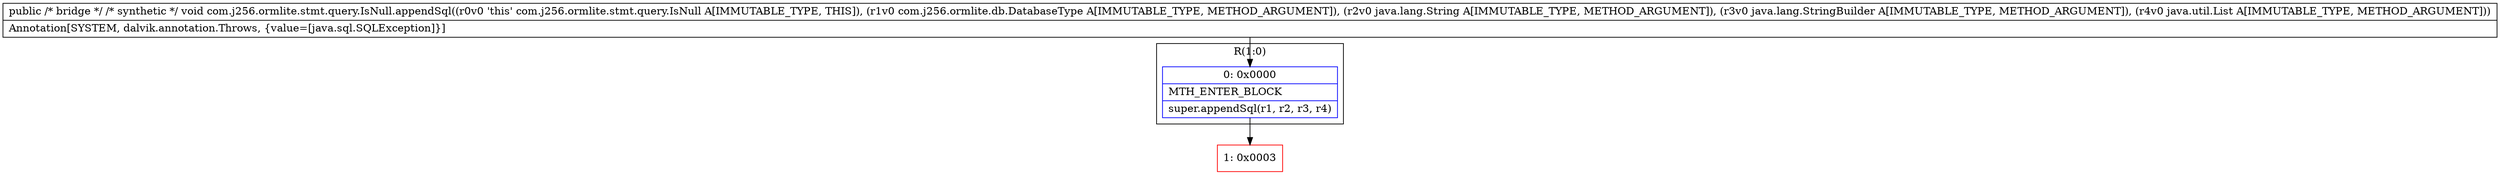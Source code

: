 digraph "CFG forcom.j256.ormlite.stmt.query.IsNull.appendSql(Lcom\/j256\/ormlite\/db\/DatabaseType;Ljava\/lang\/String;Ljava\/lang\/StringBuilder;Ljava\/util\/List;)V" {
subgraph cluster_Region_14351640 {
label = "R(1:0)";
node [shape=record,color=blue];
Node_0 [shape=record,label="{0\:\ 0x0000|MTH_ENTER_BLOCK\l|super.appendSql(r1, r2, r3, r4)\l}"];
}
Node_1 [shape=record,color=red,label="{1\:\ 0x0003}"];
MethodNode[shape=record,label="{public \/* bridge *\/ \/* synthetic *\/ void com.j256.ormlite.stmt.query.IsNull.appendSql((r0v0 'this' com.j256.ormlite.stmt.query.IsNull A[IMMUTABLE_TYPE, THIS]), (r1v0 com.j256.ormlite.db.DatabaseType A[IMMUTABLE_TYPE, METHOD_ARGUMENT]), (r2v0 java.lang.String A[IMMUTABLE_TYPE, METHOD_ARGUMENT]), (r3v0 java.lang.StringBuilder A[IMMUTABLE_TYPE, METHOD_ARGUMENT]), (r4v0 java.util.List A[IMMUTABLE_TYPE, METHOD_ARGUMENT]))  | Annotation[SYSTEM, dalvik.annotation.Throws, \{value=[java.sql.SQLException]\}]\l}"];
MethodNode -> Node_0;
Node_0 -> Node_1;
}

